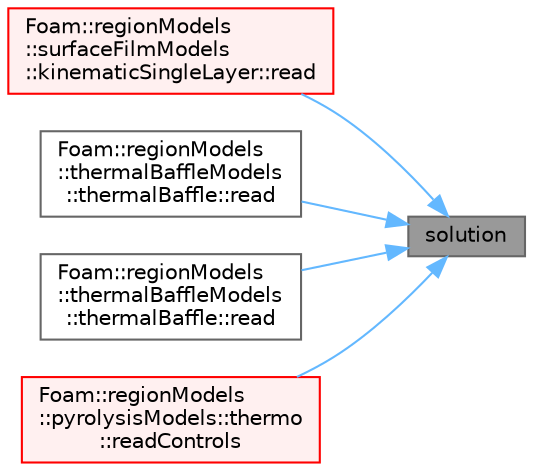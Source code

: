 digraph "solution"
{
 // LATEX_PDF_SIZE
  bgcolor="transparent";
  edge [fontname=Helvetica,fontsize=10,labelfontname=Helvetica,labelfontsize=10];
  node [fontname=Helvetica,fontsize=10,shape=box,height=0.2,width=0.4];
  rankdir="RL";
  Node1 [id="Node000001",label="solution",height=0.2,width=0.4,color="gray40", fillcolor="grey60", style="filled", fontcolor="black",tooltip=" "];
  Node1 -> Node2 [id="edge1_Node000001_Node000002",dir="back",color="steelblue1",style="solid",tooltip=" "];
  Node2 [id="Node000002",label="Foam::regionModels\l::surfaceFilmModels\l::kinematicSingleLayer::read",height=0.2,width=0.4,color="red", fillcolor="#FFF0F0", style="filled",URL="$classFoam_1_1regionModels_1_1surfaceFilmModels_1_1kinematicSingleLayer.html#af816873151ddb0126e98bb2f914d8ed5",tooltip=" "];
  Node1 -> Node4 [id="edge2_Node000001_Node000004",dir="back",color="steelblue1",style="solid",tooltip=" "];
  Node4 [id="Node000004",label="Foam::regionModels\l::thermalBaffleModels\l::thermalBaffle::read",height=0.2,width=0.4,color="grey40", fillcolor="white", style="filled",URL="$classFoam_1_1regionModels_1_1thermalBaffleModels_1_1thermalBaffle.html#af816873151ddb0126e98bb2f914d8ed5",tooltip=" "];
  Node1 -> Node5 [id="edge3_Node000001_Node000005",dir="back",color="steelblue1",style="solid",tooltip=" "];
  Node5 [id="Node000005",label="Foam::regionModels\l::thermalBaffleModels\l::thermalBaffle::read",height=0.2,width=0.4,color="grey40", fillcolor="white", style="filled",URL="$classFoam_1_1regionModels_1_1thermalBaffleModels_1_1thermalBaffle.html#a6ce0c64db98eb6144d363dbfc86104eb",tooltip=" "];
  Node1 -> Node6 [id="edge4_Node000001_Node000006",dir="back",color="steelblue1",style="solid",tooltip=" "];
  Node6 [id="Node000006",label="Foam::regionModels\l::pyrolysisModels::thermo\l::readControls",height=0.2,width=0.4,color="red", fillcolor="#FFF0F0", style="filled",URL="$classFoam_1_1regionModels_1_1pyrolysisModels_1_1thermo.html#aa431c382ed4170712dab339fbfd87f5b",tooltip=" "];
}
